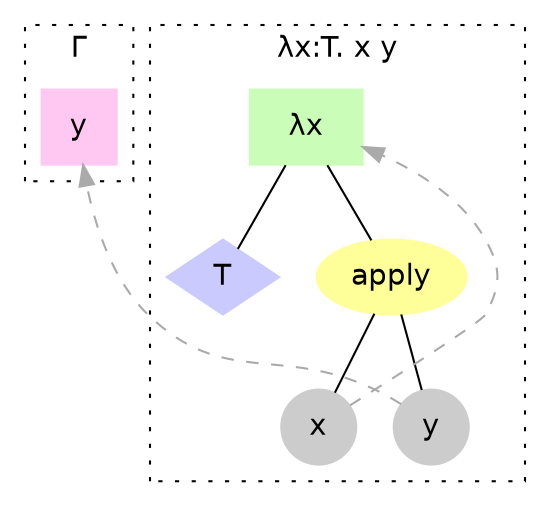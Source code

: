 digraph g {
graph[fontname="helvetica"];
node[fontname="helvetica"];
edge[fontname="helvetica"];
subgraph cluster_free {
graph[label="&Gamma;"];
graph[style="dotted"];
node_0[label="y",shape="square",color="#FFC8F2",style="filled"];
}
subgraph cluster_tree {
graph[label="&lambda;x:T. x y"];
graph[style="dotted"];
node_1[label="&lambda;x",shape="box",color="#CAFEB8",style="filled"];
node_2[label="T",shape="diamond",color="#CACAFF",style="filled"];
node_1 -> node_2[dir="none"];
node_3[label="apply",shape="oval",color="#FFFF99",style="filled"];
node_4[label="x",shape="circle",color="#CCCCCC",style="filled"];
node_4 -> node_1[constraint="false",style="dashed",color="#AAAAAA"];
node_3 -> node_4[dir="none"];
node_5[label="y",shape="circle",color="#CCCCCC",style="filled"];
node_5 -> node_0[constraint="false",style="dashed",color="#AAAAAA"];
node_3 -> node_5[dir="none"];
node_1 -> node_3[dir="none"];
}
}
